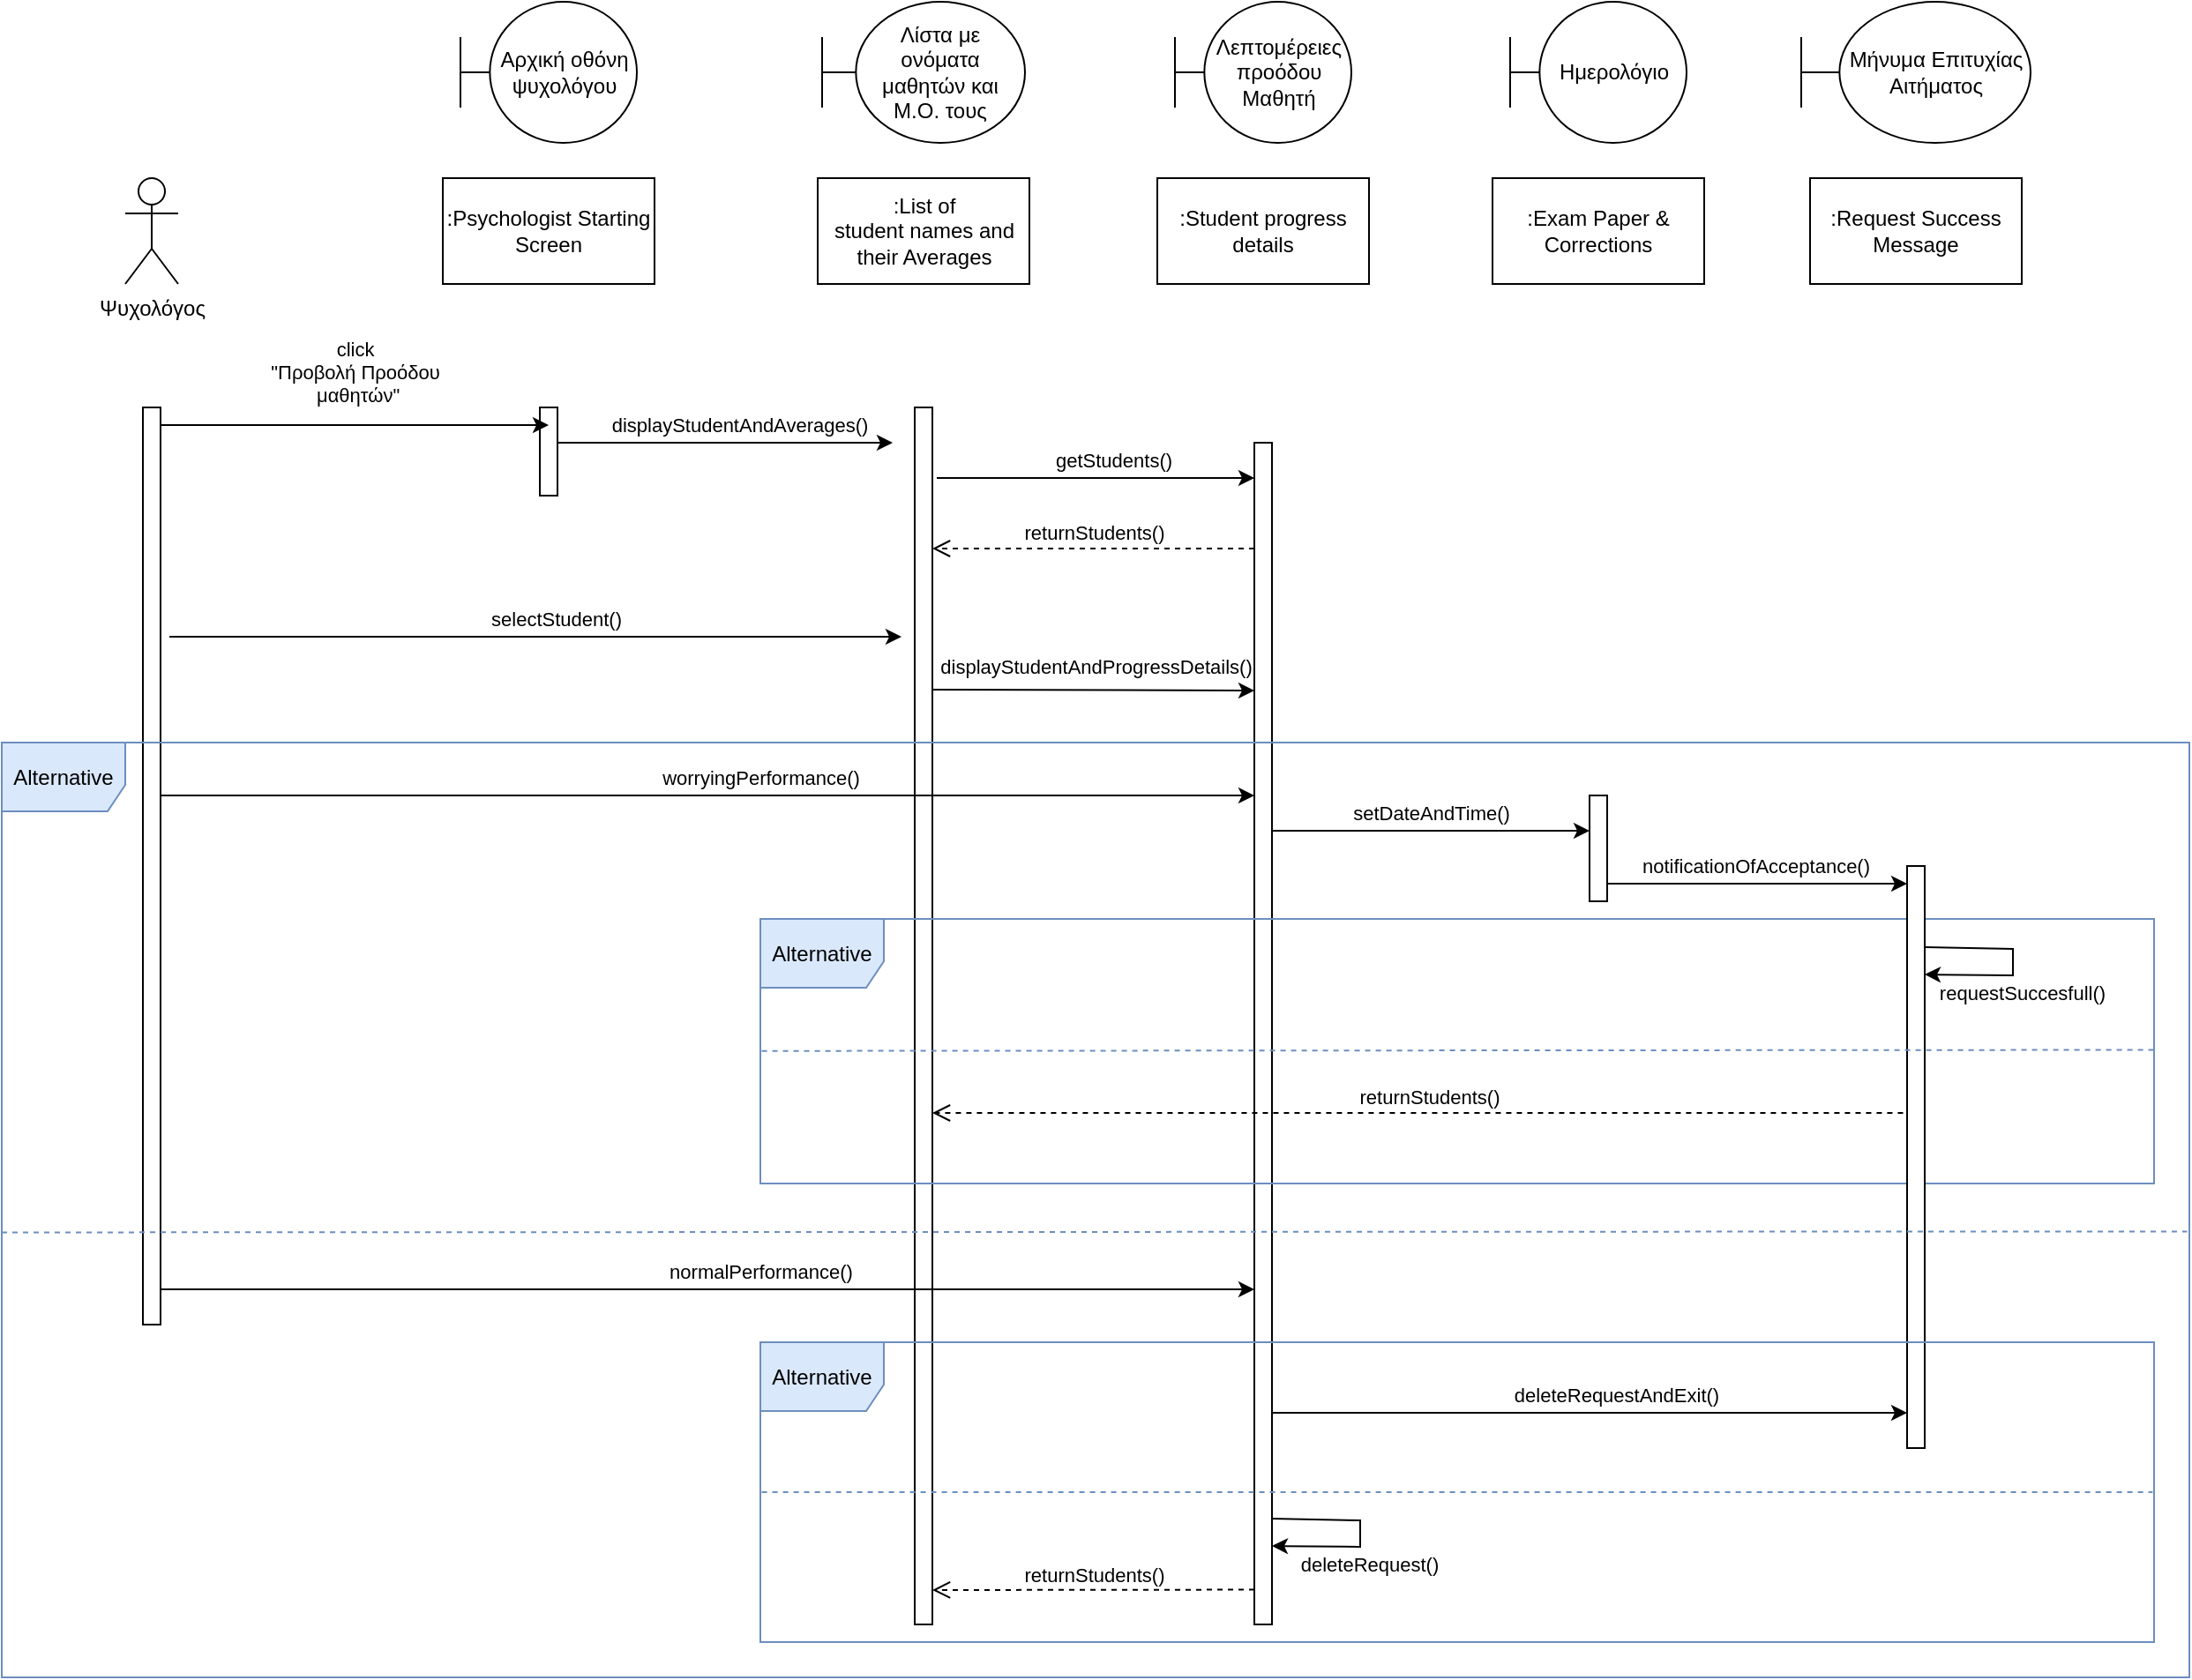 <mxfile version="21.2.9" type="device">
  <diagram name="Σελίδα-1" id="T4ZH2sorEPpoSqwO2T1b">
    <mxGraphModel dx="3540" dy="1991" grid="1" gridSize="10" guides="1" tooltips="1" connect="1" arrows="1" fold="1" page="1" pageScale="1" pageWidth="1654" pageHeight="1169" math="0" shadow="0">
      <root>
        <mxCell id="0" />
        <mxCell id="1" parent="0" />
        <mxCell id="ezf4-gH6cN3JM9fJLx7F-1" value="Ψυχολόγος" style="shape=umlActor;verticalLabelPosition=bottom;verticalAlign=top;html=1;" parent="1" vertex="1">
          <mxGeometry x="-1530" y="-1020" width="30" height="60" as="geometry" />
        </mxCell>
        <mxCell id="ezf4-gH6cN3JM9fJLx7F-2" value="" style="html=1;points=[];perimeter=orthogonalPerimeter;outlineConnect=0;targetShapes=umlLifeline;portConstraint=eastwest;newEdgeStyle={&quot;edgeStyle&quot;:&quot;elbowEdgeStyle&quot;,&quot;elbow&quot;:&quot;vertical&quot;,&quot;curved&quot;:0,&quot;rounded&quot;:0};" parent="1" vertex="1">
          <mxGeometry x="-1520" y="-890" width="10" height="520" as="geometry" />
        </mxCell>
        <mxCell id="ezf4-gH6cN3JM9fJLx7F-3" value="Λίστα με&lt;br&gt;ονόματα μαθητών και Μ.Ο. τους" style="shape=umlBoundary;whiteSpace=wrap;html=1;" parent="1" vertex="1">
          <mxGeometry x="-1135" y="-1120" width="115" height="80" as="geometry" />
        </mxCell>
        <mxCell id="ezf4-gH6cN3JM9fJLx7F-4" value=":Psychologist Starting Screen" style="rounded=0;whiteSpace=wrap;html=1;" parent="1" vertex="1">
          <mxGeometry x="-1350" y="-1020" width="120" height="60" as="geometry" />
        </mxCell>
        <mxCell id="ezf4-gH6cN3JM9fJLx7F-5" value="Αρχική οθόνη ψυχολόγου" style="shape=umlBoundary;whiteSpace=wrap;html=1;" parent="1" vertex="1">
          <mxGeometry x="-1340" y="-1120" width="100" height="80" as="geometry" />
        </mxCell>
        <mxCell id="ezf4-gH6cN3JM9fJLx7F-6" value="&lt;div&gt;:List of&lt;/div&gt;&lt;div&gt;student names and their Averages&lt;/div&gt;" style="rounded=0;whiteSpace=wrap;html=1;" parent="1" vertex="1">
          <mxGeometry x="-1137.5" y="-1020" width="120" height="60" as="geometry" />
        </mxCell>
        <mxCell id="ezf4-gH6cN3JM9fJLx7F-7" value="Ημερολόγιο" style="shape=umlBoundary;whiteSpace=wrap;html=1;" parent="1" vertex="1">
          <mxGeometry x="-745" y="-1120" width="100" height="80" as="geometry" />
        </mxCell>
        <mxCell id="ezf4-gH6cN3JM9fJLx7F-8" value="" style="html=1;points=[];perimeter=orthogonalPerimeter;outlineConnect=0;targetShapes=umlLifeline;portConstraint=eastwest;newEdgeStyle={&quot;edgeStyle&quot;:&quot;elbowEdgeStyle&quot;,&quot;elbow&quot;:&quot;vertical&quot;,&quot;curved&quot;:0,&quot;rounded&quot;:0};" parent="1" vertex="1">
          <mxGeometry x="-1295" y="-890" width="10" height="50" as="geometry" />
        </mxCell>
        <mxCell id="ezf4-gH6cN3JM9fJLx7F-9" value="Μήνυμα Επιτυχίας Αιτήματος" style="shape=umlBoundary;whiteSpace=wrap;html=1;" parent="1" vertex="1">
          <mxGeometry x="-580" y="-1120" width="130" height="80" as="geometry" />
        </mxCell>
        <mxCell id="ezf4-gH6cN3JM9fJLx7F-10" value="" style="html=1;points=[];perimeter=orthogonalPerimeter;outlineConnect=0;targetShapes=umlLifeline;portConstraint=eastwest;newEdgeStyle={&quot;edgeStyle&quot;:&quot;elbowEdgeStyle&quot;,&quot;elbow&quot;:&quot;vertical&quot;,&quot;curved&quot;:0,&quot;rounded&quot;:0};" parent="1" vertex="1">
          <mxGeometry x="-1082.5" y="-890" width="10" height="690" as="geometry" />
        </mxCell>
        <mxCell id="ezf4-gH6cN3JM9fJLx7F-11" value="" style="endArrow=classic;html=1;rounded=0;" parent="1" source="ezf4-gH6cN3JM9fJLx7F-2" edge="1">
          <mxGeometry width="50" height="50" relative="1" as="geometry">
            <mxPoint x="-1480" y="-860" as="sourcePoint" />
            <mxPoint x="-1290" y="-880" as="targetPoint" />
          </mxGeometry>
        </mxCell>
        <mxCell id="ezf4-gH6cN3JM9fJLx7F-12" value="click&lt;br style=&quot;border-color: var(--border-color);&quot;&gt;&quot;Προβολή Προόδου&lt;br style=&quot;border-color: var(--border-color);&quot;&gt;&amp;nbsp;μαθητών&quot;" style="edgeLabel;html=1;align=center;verticalAlign=middle;resizable=0;points=[];" parent="ezf4-gH6cN3JM9fJLx7F-11" vertex="1" connectable="0">
          <mxGeometry x="0.187" y="-2" relative="1" as="geometry">
            <mxPoint x="-21" y="-32" as="offset" />
          </mxGeometry>
        </mxCell>
        <mxCell id="ezf4-gH6cN3JM9fJLx7F-13" value="" style="html=1;points=[];perimeter=orthogonalPerimeter;outlineConnect=0;targetShapes=umlLifeline;portConstraint=eastwest;newEdgeStyle={&quot;edgeStyle&quot;:&quot;elbowEdgeStyle&quot;,&quot;elbow&quot;:&quot;vertical&quot;,&quot;curved&quot;:0,&quot;rounded&quot;:0};" parent="1" vertex="1">
          <mxGeometry x="-890" y="-870" width="10" height="670" as="geometry" />
        </mxCell>
        <mxCell id="ezf4-gH6cN3JM9fJLx7F-14" value="" style="endArrow=classic;html=1;rounded=0;" parent="1" edge="1">
          <mxGeometry width="50" height="50" relative="1" as="geometry">
            <mxPoint x="-1285" y="-870" as="sourcePoint" />
            <mxPoint x="-1095" y="-870" as="targetPoint" />
          </mxGeometry>
        </mxCell>
        <mxCell id="ezf4-gH6cN3JM9fJLx7F-15" value="displayStudentAndAverages()" style="edgeLabel;html=1;align=center;verticalAlign=middle;resizable=0;points=[];" parent="ezf4-gH6cN3JM9fJLx7F-14" vertex="1" connectable="0">
          <mxGeometry x="0.259" y="3" relative="1" as="geometry">
            <mxPoint x="-17" y="-7" as="offset" />
          </mxGeometry>
        </mxCell>
        <mxCell id="ezf4-gH6cN3JM9fJLx7F-16" value="" style="endArrow=classic;html=1;rounded=0;" parent="1" edge="1">
          <mxGeometry width="50" height="50" relative="1" as="geometry">
            <mxPoint x="-1070" y="-850" as="sourcePoint" />
            <mxPoint x="-890" y="-850" as="targetPoint" />
          </mxGeometry>
        </mxCell>
        <mxCell id="ezf4-gH6cN3JM9fJLx7F-17" value="getStudents()" style="edgeLabel;html=1;align=center;verticalAlign=middle;resizable=0;points=[];" parent="ezf4-gH6cN3JM9fJLx7F-16" vertex="1" connectable="0">
          <mxGeometry x="0.344" relative="1" as="geometry">
            <mxPoint x="-21" y="-10" as="offset" />
          </mxGeometry>
        </mxCell>
        <mxCell id="ezf4-gH6cN3JM9fJLx7F-18" value=":Student progress details" style="rounded=0;whiteSpace=wrap;html=1;" parent="1" vertex="1">
          <mxGeometry x="-945" y="-1020" width="120" height="60" as="geometry" />
        </mxCell>
        <mxCell id="ezf4-gH6cN3JM9fJLx7F-19" value="returnStudents()" style="html=1;verticalAlign=bottom;endArrow=open;dashed=1;endSize=8;edgeStyle=elbowEdgeStyle;elbow=vertical;curved=0;rounded=0;" parent="1" edge="1">
          <mxGeometry relative="1" as="geometry">
            <mxPoint x="-890" y="-810" as="sourcePoint" />
            <mxPoint x="-1072.5" y="-810" as="targetPoint" />
          </mxGeometry>
        </mxCell>
        <mxCell id="ezf4-gH6cN3JM9fJLx7F-20" value="" style="endArrow=classic;html=1;rounded=0;" parent="1" edge="1">
          <mxGeometry width="50" height="50" relative="1" as="geometry">
            <mxPoint x="-1505" y="-760" as="sourcePoint" />
            <mxPoint x="-1090" y="-760" as="targetPoint" />
          </mxGeometry>
        </mxCell>
        <mxCell id="ezf4-gH6cN3JM9fJLx7F-21" value="selectStudent()" style="edgeLabel;html=1;align=center;verticalAlign=middle;resizable=0;points=[];" parent="ezf4-gH6cN3JM9fJLx7F-20" vertex="1" connectable="0">
          <mxGeometry x="0.187" y="-2" relative="1" as="geometry">
            <mxPoint x="-28" y="-12" as="offset" />
          </mxGeometry>
        </mxCell>
        <mxCell id="ezf4-gH6cN3JM9fJLx7F-22" value="" style="html=1;points=[];perimeter=orthogonalPerimeter;outlineConnect=0;targetShapes=umlLifeline;portConstraint=eastwest;newEdgeStyle={&quot;edgeStyle&quot;:&quot;elbowEdgeStyle&quot;,&quot;elbow&quot;:&quot;vertical&quot;,&quot;curved&quot;:0,&quot;rounded&quot;:0};" parent="1" vertex="1">
          <mxGeometry x="-700" y="-670" width="10" height="60" as="geometry" />
        </mxCell>
        <mxCell id="ezf4-gH6cN3JM9fJLx7F-23" value="" style="endArrow=classic;html=1;rounded=0;" parent="1" edge="1">
          <mxGeometry width="50" height="50" relative="1" as="geometry">
            <mxPoint x="-1072.5" y="-730" as="sourcePoint" />
            <mxPoint x="-890" y="-729.5" as="targetPoint" />
          </mxGeometry>
        </mxCell>
        <mxCell id="ezf4-gH6cN3JM9fJLx7F-24" value="displayStudentAndProgressDetails()" style="edgeLabel;html=1;align=center;verticalAlign=middle;resizable=0;points=[];" parent="ezf4-gH6cN3JM9fJLx7F-23" vertex="1" connectable="0">
          <mxGeometry x="0.292" relative="1" as="geometry">
            <mxPoint x="-26" y="-14" as="offset" />
          </mxGeometry>
        </mxCell>
        <mxCell id="ezf4-gH6cN3JM9fJLx7F-25" value="" style="endArrow=classic;html=1;rounded=0;" parent="1" edge="1">
          <mxGeometry width="50" height="50" relative="1" as="geometry">
            <mxPoint x="-880" y="-650" as="sourcePoint" />
            <mxPoint x="-700" y="-650" as="targetPoint" />
          </mxGeometry>
        </mxCell>
        <mxCell id="ezf4-gH6cN3JM9fJLx7F-26" value="setDateAndTime()" style="edgeLabel;html=1;align=center;verticalAlign=middle;resizable=0;points=[];" parent="ezf4-gH6cN3JM9fJLx7F-25" vertex="1" connectable="0">
          <mxGeometry x="0.166" y="4" relative="1" as="geometry">
            <mxPoint x="-15" y="-6" as="offset" />
          </mxGeometry>
        </mxCell>
        <mxCell id="ezf4-gH6cN3JM9fJLx7F-27" value=":Exam Paper &amp;amp; Corrections" style="rounded=0;whiteSpace=wrap;html=1;" parent="1" vertex="1">
          <mxGeometry x="-755" y="-1020" width="120" height="60" as="geometry" />
        </mxCell>
        <mxCell id="ezf4-gH6cN3JM9fJLx7F-29" value=":Request Success Message" style="rounded=0;whiteSpace=wrap;html=1;" parent="1" vertex="1">
          <mxGeometry x="-575" y="-1020" width="120" height="60" as="geometry" />
        </mxCell>
        <mxCell id="ezf4-gH6cN3JM9fJLx7F-30" value="Alternative" style="shape=umlFrame;whiteSpace=wrap;html=1;pointerEvents=0;fillColor=#dae8fc;strokeColor=#6c8ebf;width=70;height=39;" parent="1" vertex="1">
          <mxGeometry x="-1170" y="-600" width="790" height="150" as="geometry" />
        </mxCell>
        <mxCell id="ezf4-gH6cN3JM9fJLx7F-31" value="" style="endArrow=classic;html=1;rounded=0;" parent="1" source="ezf4-gH6cN3JM9fJLx7F-2" target="ezf4-gH6cN3JM9fJLx7F-13" edge="1">
          <mxGeometry width="50" height="50" relative="1" as="geometry">
            <mxPoint x="-1500" y="-670" as="sourcePoint" />
            <mxPoint x="-1095" y="-690" as="targetPoint" />
            <Array as="points">
              <mxPoint x="-990" y="-670" />
            </Array>
          </mxGeometry>
        </mxCell>
        <mxCell id="ezf4-gH6cN3JM9fJLx7F-32" value="worryingPerformance()" style="edgeLabel;html=1;align=center;verticalAlign=middle;resizable=0;points=[];" parent="ezf4-gH6cN3JM9fJLx7F-31" vertex="1" connectable="0">
          <mxGeometry x="0.187" y="-2" relative="1" as="geometry">
            <mxPoint x="-28" y="-12" as="offset" />
          </mxGeometry>
        </mxCell>
        <mxCell id="ezf4-gH6cN3JM9fJLx7F-33" value="" style="html=1;points=[];perimeter=orthogonalPerimeter;outlineConnect=0;targetShapes=umlLifeline;portConstraint=eastwest;newEdgeStyle={&quot;edgeStyle&quot;:&quot;elbowEdgeStyle&quot;,&quot;elbow&quot;:&quot;vertical&quot;,&quot;curved&quot;:0,&quot;rounded&quot;:0};" parent="1" vertex="1">
          <mxGeometry x="-520" y="-630" width="10" height="330" as="geometry" />
        </mxCell>
        <mxCell id="ezf4-gH6cN3JM9fJLx7F-34" value="" style="endArrow=classic;html=1;rounded=0;" parent="1" edge="1">
          <mxGeometry width="50" height="50" relative="1" as="geometry">
            <mxPoint x="-690" y="-620" as="sourcePoint" />
            <mxPoint x="-520" y="-620" as="targetPoint" />
          </mxGeometry>
        </mxCell>
        <mxCell id="ezf4-gH6cN3JM9fJLx7F-35" value="notificationOfAcceptance()" style="edgeLabel;html=1;align=center;verticalAlign=middle;resizable=0;points=[];" parent="ezf4-gH6cN3JM9fJLx7F-34" vertex="1" connectable="0">
          <mxGeometry x="0.166" y="4" relative="1" as="geometry">
            <mxPoint x="-15" y="-6" as="offset" />
          </mxGeometry>
        </mxCell>
        <mxCell id="ezf4-gH6cN3JM9fJLx7F-36" value="" style="endArrow=classic;html=1;rounded=0;" parent="1" edge="1">
          <mxGeometry width="50" height="50" relative="1" as="geometry">
            <mxPoint x="-510" y="-584" as="sourcePoint" />
            <mxPoint x="-510" y="-568.5" as="targetPoint" />
            <Array as="points">
              <mxPoint x="-460" y="-583" />
              <mxPoint x="-460" y="-568" />
            </Array>
          </mxGeometry>
        </mxCell>
        <mxCell id="ezf4-gH6cN3JM9fJLx7F-37" value="requestSuccesfull()" style="edgeLabel;html=1;align=center;verticalAlign=middle;resizable=0;points=[];" parent="ezf4-gH6cN3JM9fJLx7F-36" vertex="1" connectable="0">
          <mxGeometry x="0.166" y="4" relative="1" as="geometry">
            <mxPoint x="7" y="6" as="offset" />
          </mxGeometry>
        </mxCell>
        <mxCell id="ezf4-gH6cN3JM9fJLx7F-38" value="" style="endArrow=none;dashed=1;html=1;rounded=0;fillColor=#dae8fc;strokeColor=#6c8ebf;entryX=1.001;entryY=0.495;entryDx=0;entryDy=0;entryPerimeter=0;exitX=0.001;exitY=0.499;exitDx=0;exitDy=0;exitPerimeter=0;" parent="1" source="ezf4-gH6cN3JM9fJLx7F-30" target="ezf4-gH6cN3JM9fJLx7F-30" edge="1">
          <mxGeometry width="50" height="50" relative="1" as="geometry">
            <mxPoint x="-870" y="-510" as="sourcePoint" />
            <mxPoint x="-720" y="-510" as="targetPoint" />
          </mxGeometry>
        </mxCell>
        <mxCell id="ezf4-gH6cN3JM9fJLx7F-39" value="returnStudents()" style="html=1;verticalAlign=bottom;endArrow=open;dashed=1;endSize=8;edgeStyle=elbowEdgeStyle;elbow=vertical;curved=0;rounded=0;" parent="1" target="ezf4-gH6cN3JM9fJLx7F-10" edge="1">
          <mxGeometry relative="1" as="geometry">
            <mxPoint x="-520" y="-499.72" as="sourcePoint" />
            <mxPoint x="-702.5" y="-499.72" as="targetPoint" />
            <Array as="points">
              <mxPoint x="-660" y="-490" />
            </Array>
          </mxGeometry>
        </mxCell>
        <mxCell id="ezf4-gH6cN3JM9fJLx7F-40" value="Alternative" style="shape=umlFrame;whiteSpace=wrap;html=1;pointerEvents=0;fillColor=#dae8fc;strokeColor=#6c8ebf;width=70;height=39;" parent="1" vertex="1">
          <mxGeometry x="-1600" y="-700" width="1240" height="530" as="geometry" />
        </mxCell>
        <mxCell id="ezf4-gH6cN3JM9fJLx7F-41" value="" style="endArrow=none;dashed=1;html=1;rounded=0;fillColor=#dae8fc;strokeColor=#6c8ebf;entryX=0.999;entryY=0.523;entryDx=0;entryDy=0;entryPerimeter=0;exitX=0;exitY=0.524;exitDx=0;exitDy=0;exitPerimeter=0;" parent="1" source="ezf4-gH6cN3JM9fJLx7F-40" target="ezf4-gH6cN3JM9fJLx7F-40" edge="1">
          <mxGeometry width="50" height="50" relative="1" as="geometry">
            <mxPoint x="-1600" y="-429" as="sourcePoint" />
            <mxPoint x="-810" y="-430" as="targetPoint" />
          </mxGeometry>
        </mxCell>
        <mxCell id="ezf4-gH6cN3JM9fJLx7F-42" value="" style="endArrow=classic;html=1;rounded=0;" parent="1" edge="1">
          <mxGeometry width="50" height="50" relative="1" as="geometry">
            <mxPoint x="-1510" y="-390" as="sourcePoint" />
            <mxPoint x="-890" y="-390" as="targetPoint" />
            <Array as="points">
              <mxPoint x="-990" y="-390" />
            </Array>
          </mxGeometry>
        </mxCell>
        <mxCell id="ezf4-gH6cN3JM9fJLx7F-43" value="normalPerformance()" style="edgeLabel;html=1;align=center;verticalAlign=middle;resizable=0;points=[];" parent="ezf4-gH6cN3JM9fJLx7F-42" vertex="1" connectable="0">
          <mxGeometry x="0.187" y="-2" relative="1" as="geometry">
            <mxPoint x="-28" y="-12" as="offset" />
          </mxGeometry>
        </mxCell>
        <mxCell id="ezf4-gH6cN3JM9fJLx7F-44" value="Alternative" style="shape=umlFrame;whiteSpace=wrap;html=1;pointerEvents=0;fillColor=#dae8fc;strokeColor=#6c8ebf;width=70;height=39;" parent="1" vertex="1">
          <mxGeometry x="-1170" y="-360" width="790" height="170" as="geometry" />
        </mxCell>
        <mxCell id="ezf4-gH6cN3JM9fJLx7F-45" value="" style="endArrow=none;dashed=1;html=1;rounded=0;fillColor=#dae8fc;strokeColor=#6c8ebf;entryX=0.999;entryY=0.5;entryDx=0;entryDy=0;entryPerimeter=0;exitX=0.001;exitY=0.5;exitDx=0;exitDy=0;exitPerimeter=0;" parent="1" source="ezf4-gH6cN3JM9fJLx7F-44" target="ezf4-gH6cN3JM9fJLx7F-44" edge="1">
          <mxGeometry width="50" height="50" relative="1" as="geometry">
            <mxPoint x="-1160" y="-290" as="sourcePoint" />
            <mxPoint x="-380" y="-290" as="targetPoint" />
          </mxGeometry>
        </mxCell>
        <mxCell id="ezf4-gH6cN3JM9fJLx7F-46" value="" style="endArrow=classic;html=1;rounded=0;" parent="1" target="ezf4-gH6cN3JM9fJLx7F-33" edge="1">
          <mxGeometry width="50" height="50" relative="1" as="geometry">
            <mxPoint x="-880" y="-320" as="sourcePoint" />
            <mxPoint x="-710" y="-320" as="targetPoint" />
          </mxGeometry>
        </mxCell>
        <mxCell id="ezf4-gH6cN3JM9fJLx7F-47" value="deleteRequestAndExit()" style="edgeLabel;html=1;align=center;verticalAlign=middle;resizable=0;points=[];" parent="ezf4-gH6cN3JM9fJLx7F-46" vertex="1" connectable="0">
          <mxGeometry x="0.166" y="4" relative="1" as="geometry">
            <mxPoint x="-15" y="-6" as="offset" />
          </mxGeometry>
        </mxCell>
        <mxCell id="ezf4-gH6cN3JM9fJLx7F-48" value="returnStudents()" style="html=1;verticalAlign=bottom;endArrow=open;dashed=1;endSize=8;edgeStyle=elbowEdgeStyle;elbow=vertical;curved=0;rounded=0;" parent="1" edge="1">
          <mxGeometry relative="1" as="geometry">
            <mxPoint x="-890" y="-219.72" as="sourcePoint" />
            <mxPoint x="-1072.5" y="-219.72" as="targetPoint" />
          </mxGeometry>
        </mxCell>
        <mxCell id="FsMF18RkWST1xx5ECoAD-2" value="Λεπτομέρειες προόδου Μαθητή" style="shape=umlBoundary;whiteSpace=wrap;html=1;" vertex="1" parent="1">
          <mxGeometry x="-935" y="-1120" width="100" height="80" as="geometry" />
        </mxCell>
        <mxCell id="FsMF18RkWST1xx5ECoAD-3" value="" style="endArrow=classic;html=1;rounded=0;" edge="1" parent="1">
          <mxGeometry width="50" height="50" relative="1" as="geometry">
            <mxPoint x="-880" y="-260" as="sourcePoint" />
            <mxPoint x="-880" y="-244.5" as="targetPoint" />
            <Array as="points">
              <mxPoint x="-830" y="-259" />
              <mxPoint x="-830" y="-244" />
            </Array>
          </mxGeometry>
        </mxCell>
        <mxCell id="FsMF18RkWST1xx5ECoAD-4" value="deleteRequest()" style="edgeLabel;html=1;align=center;verticalAlign=middle;resizable=0;points=[];" vertex="1" connectable="0" parent="FsMF18RkWST1xx5ECoAD-3">
          <mxGeometry x="0.166" y="4" relative="1" as="geometry">
            <mxPoint x="7" y="6" as="offset" />
          </mxGeometry>
        </mxCell>
      </root>
    </mxGraphModel>
  </diagram>
</mxfile>
